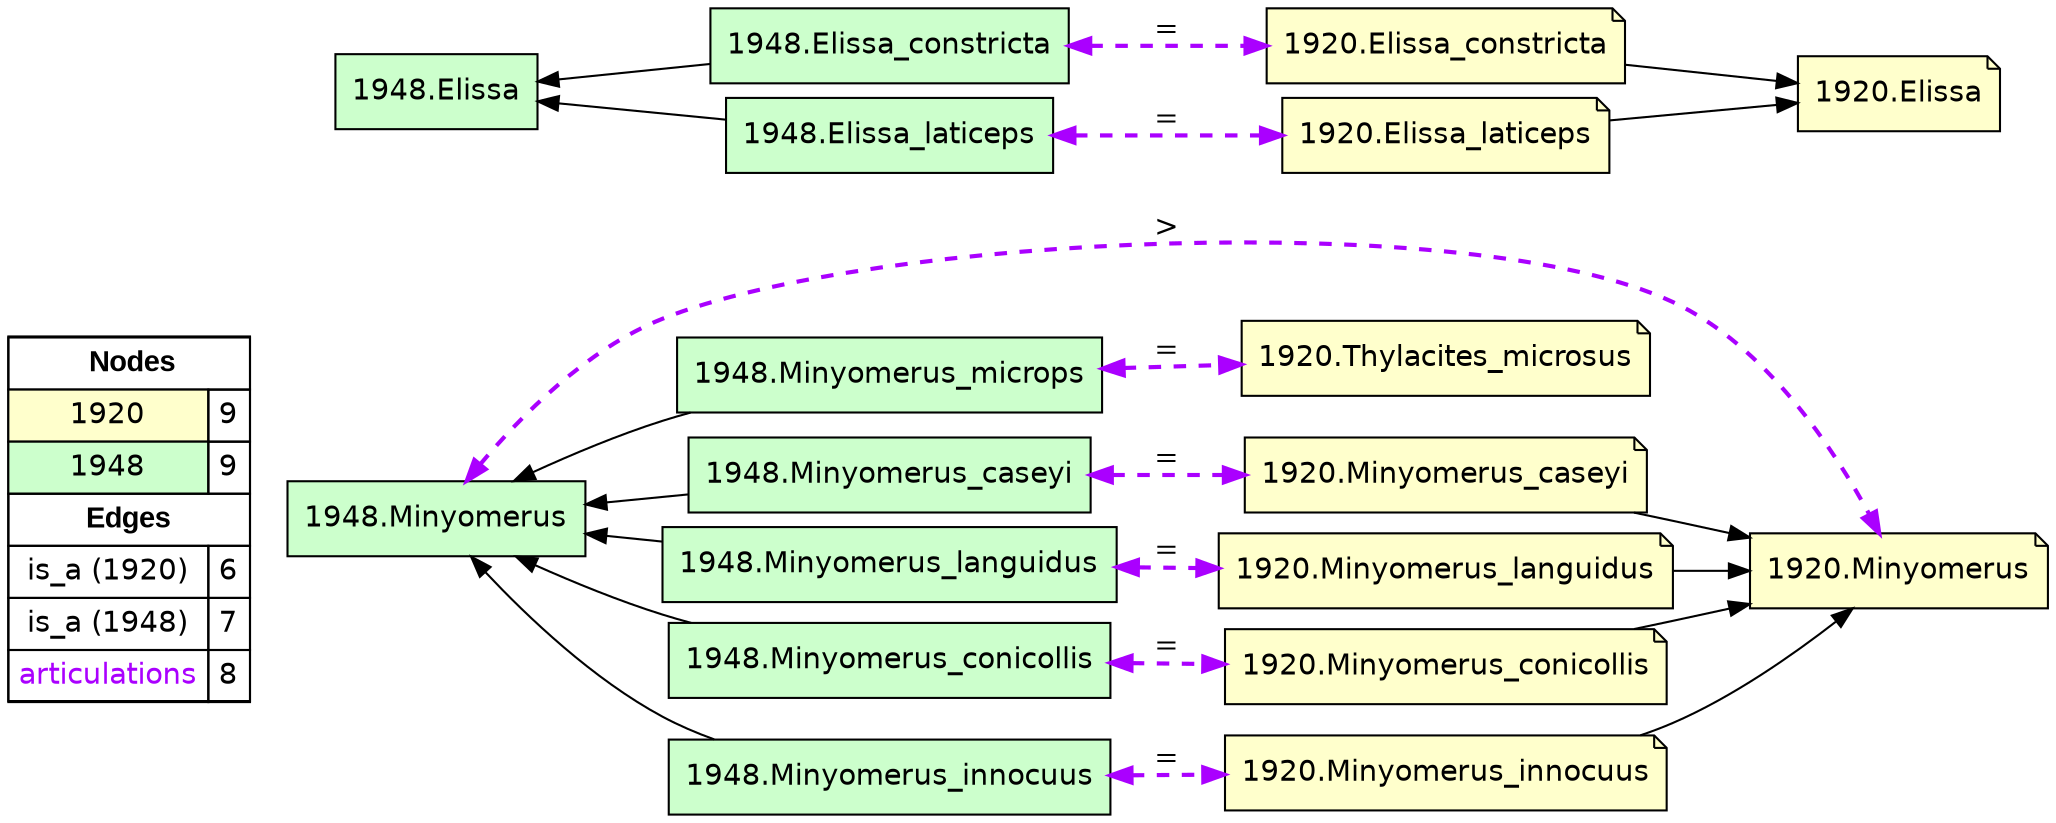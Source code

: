 digraph{
rankdir=LR
node[shape=circle style=filled fillcolor="#FFFFFF"] 
node[shape=note style=filled fillcolor="#FFFFCC" fontname="helvetica"] 
"1920.Minyomerus_languidus"
"1920.Thylacites_microsus"
"1920.Minyomerus_conicollis"
"1920.Elissa_laticeps"
"1920.Minyomerus"
"1920.Minyomerus_innocuus"
"1920.Minyomerus_caseyi"
"1920.Elissa_constricta"
"1920.Elissa"
node[shape=circle style=filled fillcolor="#FFFFFF"] 
node[shape=box style=filled fillcolor="#CCFFCC" fontname="helvetica"] 
"1948.Elissa"
"1948.Elissa_constricta"
"1948.Elissa_laticeps"
"1948.Minyomerus_microps"
"1948.Minyomerus_caseyi"
"1948.Minyomerus_languidus"
"1948.Minyomerus_conicollis"
"1948.Minyomerus_innocuus"
"1948.Minyomerus"
edge[style=solid color="#000000" constraint=true penwidth=1 dir=forward]
edge[style=solid color="#000000" constraint=true penwidth=1 dir=forward]
"1920.Minyomerus_languidus" -> "1920.Minyomerus"
"1920.Minyomerus_conicollis" -> "1920.Minyomerus"
"1920.Elissa_constricta" -> "1920.Elissa"
"1920.Minyomerus_caseyi" -> "1920.Minyomerus"
"1920.Elissa_laticeps" -> "1920.Elissa"
"1920.Minyomerus_innocuus" -> "1920.Minyomerus"
edge[style=solid color="#000000" constraint=true penwidth=1 dir=forward]
edge[style=solid color="#000000" constraint=true penwidth=1 dir=forward]
"1948.Elissa" -> "1948.Elissa_constricta" [dir=back]
"1948.Elissa" -> "1948.Elissa_laticeps" [dir=back]
"1948.Minyomerus" -> "1948.Minyomerus_languidus" [dir=back]
"1948.Minyomerus" -> "1948.Minyomerus_conicollis" [dir=back]
"1948.Minyomerus" -> "1948.Minyomerus_microps" [dir=back]
"1948.Minyomerus" -> "1948.Minyomerus_innocuus" [dir=back]
"1948.Minyomerus" -> "1948.Minyomerus_caseyi" [dir=back]
edge[style=solid color="#000000" constraint=true penwidth=1 dir=forward]
edge[style=dashed color="#AA00FF" constraint=true penwidth=2 dir=both]
"1948.Minyomerus" -> "1920.Minyomerus" [label=">"]
"1948.Minyomerus_languidus" -> "1920.Minyomerus_languidus" [label="="]
"1948.Minyomerus_caseyi" -> "1920.Minyomerus_caseyi" [label="="]
"1948.Minyomerus_innocuus" -> "1920.Minyomerus_innocuus" [label="="]
"1948.Minyomerus_conicollis" -> "1920.Minyomerus_conicollis" [label="="]
"1948.Elissa_laticeps" -> "1920.Elissa_laticeps" [label="="]
"1948.Elissa_constricta" -> "1920.Elissa_constricta" [label="="]
"1948.Minyomerus_microps" -> "1920.Thylacites_microsus" [label="="]
node[shape=box] 
{rank=source Legend [fillcolor= white margin=0 label=< 
 <TABLE BORDER="0" CELLBORDER="1" CELLSPACING="0" CELLPADDING="4"> 
<TR> <TD COLSPAN="2"><font face="Arial Black"> Nodes</font></TD> </TR> 
<TR> 
 <TD bgcolor="#FFFFCC" fontname="helvetica">1920</TD> 
 <TD>9</TD> 
 </TR> 
<TR> 
 <TD bgcolor="#CCFFCC" fontname="helvetica">1948</TD> 
 <TD>9</TD> 
 </TR> 
<TR> <TD COLSPAN="2"><font face = "Arial Black"> Edges </font></TD> </TR> 
<TR> 
 <TD><font color ="#000000">is_a (1920)</font></TD><TD>6</TD>
</TR>
<TR> 
 <TD><font color ="#000000">is_a (1948)</font></TD><TD>7</TD>
</TR>
<TR> 
 <TD><font color ="#AA00FF">articulations</font></TD><TD>8</TD>
</TR>
</TABLE> 
 >] } 
}